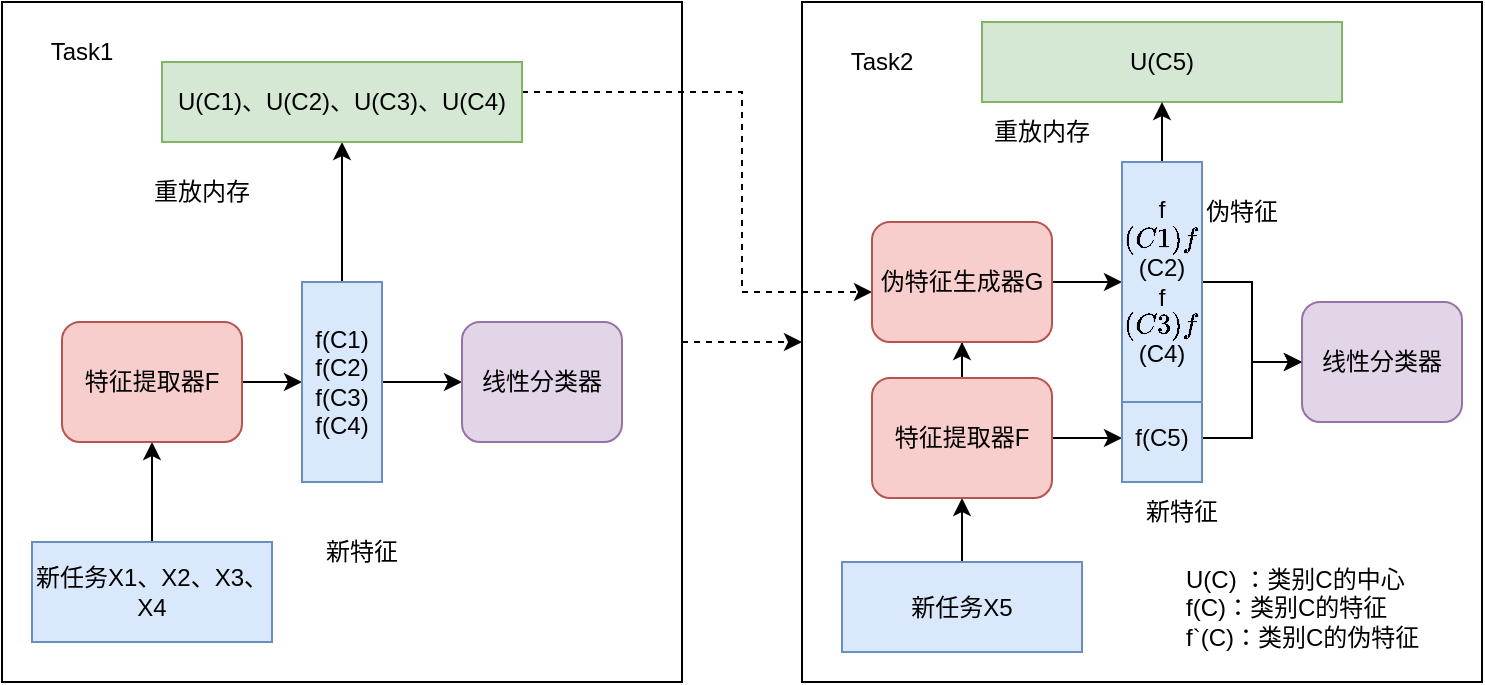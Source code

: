 <mxfile version="22.1.17" type="github">
  <diagram name="第 1 页" id="4ijZ3mbbHrKE858DHn3w">
    <mxGraphModel dx="1050" dy="676" grid="1" gridSize="10" guides="1" tooltips="1" connect="1" arrows="1" fold="1" page="1" pageScale="1" pageWidth="827" pageHeight="1169" math="0" shadow="0">
      <root>
        <mxCell id="0" />
        <mxCell id="1" parent="0" />
        <mxCell id="h3d27p1q0C2_pxRfhvXs-17" value="" style="edgeStyle=orthogonalEdgeStyle;rounded=0;orthogonalLoop=1;jettySize=auto;html=1;dashed=1;" parent="1" source="h3d27p1q0C2_pxRfhvXs-1" target="h3d27p1q0C2_pxRfhvXs-3" edge="1">
          <mxGeometry relative="1" as="geometry" />
        </mxCell>
        <mxCell id="h3d27p1q0C2_pxRfhvXs-1" value="a" style="whiteSpace=wrap;html=1;aspect=fixed;" parent="1" vertex="1">
          <mxGeometry x="50" y="110" width="340" height="340" as="geometry" />
        </mxCell>
        <mxCell id="h3d27p1q0C2_pxRfhvXs-2" value="Task1" style="text;strokeColor=none;align=center;fillColor=none;html=1;verticalAlign=middle;whiteSpace=wrap;rounded=0;" parent="1" vertex="1">
          <mxGeometry x="60" y="120" width="60" height="30" as="geometry" />
        </mxCell>
        <mxCell id="h3d27p1q0C2_pxRfhvXs-3" value="" style="whiteSpace=wrap;html=1;aspect=fixed;" parent="1" vertex="1">
          <mxGeometry x="450" y="110" width="340" height="340" as="geometry" />
        </mxCell>
        <mxCell id="h3d27p1q0C2_pxRfhvXs-4" value="Task2" style="text;strokeColor=none;align=center;fillColor=none;html=1;verticalAlign=middle;whiteSpace=wrap;rounded=0;" parent="1" vertex="1">
          <mxGeometry x="460" y="125" width="60" height="30" as="geometry" />
        </mxCell>
        <mxCell id="h3d27p1q0C2_pxRfhvXs-11" value="" style="edgeStyle=orthogonalEdgeStyle;rounded=0;orthogonalLoop=1;jettySize=auto;html=1;" parent="1" source="h3d27p1q0C2_pxRfhvXs-5" target="h3d27p1q0C2_pxRfhvXs-6" edge="1">
          <mxGeometry relative="1" as="geometry" />
        </mxCell>
        <mxCell id="h3d27p1q0C2_pxRfhvXs-5" value="新任务X1、X2、X3、X4" style="rounded=0;whiteSpace=wrap;html=1;fillColor=#dae8fc;strokeColor=#6c8ebf;" parent="1" vertex="1">
          <mxGeometry x="65" y="380" width="120" height="50" as="geometry" />
        </mxCell>
        <mxCell id="h3d27p1q0C2_pxRfhvXs-10" value="" style="edgeStyle=orthogonalEdgeStyle;rounded=0;orthogonalLoop=1;jettySize=auto;html=1;" parent="1" source="h3d27p1q0C2_pxRfhvXs-6" target="h3d27p1q0C2_pxRfhvXs-9" edge="1">
          <mxGeometry relative="1" as="geometry" />
        </mxCell>
        <mxCell id="h3d27p1q0C2_pxRfhvXs-6" value="特征提取器F" style="rounded=1;whiteSpace=wrap;html=1;fillColor=#f8cecc;strokeColor=#b85450;" parent="1" vertex="1">
          <mxGeometry x="80" y="270" width="90" height="60" as="geometry" />
        </mxCell>
        <mxCell id="h3d27p1q0C2_pxRfhvXs-13" value="" style="edgeStyle=orthogonalEdgeStyle;rounded=0;orthogonalLoop=1;jettySize=auto;html=1;" parent="1" source="h3d27p1q0C2_pxRfhvXs-9" target="h3d27p1q0C2_pxRfhvXs-12" edge="1">
          <mxGeometry relative="1" as="geometry" />
        </mxCell>
        <mxCell id="h3d27p1q0C2_pxRfhvXs-16" value="" style="edgeStyle=orthogonalEdgeStyle;rounded=0;orthogonalLoop=1;jettySize=auto;html=1;" parent="1" source="h3d27p1q0C2_pxRfhvXs-9" target="h3d27p1q0C2_pxRfhvXs-15" edge="1">
          <mxGeometry relative="1" as="geometry" />
        </mxCell>
        <mxCell id="h3d27p1q0C2_pxRfhvXs-9" value="f(C1)&lt;br&gt;f(C2)&lt;br&gt;f(C3)&lt;br&gt;f(C4)" style="rounded=0;whiteSpace=wrap;html=1;fillColor=#dae8fc;strokeColor=#6c8ebf;" parent="1" vertex="1">
          <mxGeometry x="200" y="250" width="40" height="100" as="geometry" />
        </mxCell>
        <mxCell id="h3d27p1q0C2_pxRfhvXs-24" style="edgeStyle=orthogonalEdgeStyle;rounded=0;orthogonalLoop=1;jettySize=auto;html=1;entryX=0;entryY=0.5;entryDx=0;entryDy=0;dashed=1;" parent="1" edge="1">
          <mxGeometry relative="1" as="geometry">
            <mxPoint x="310" y="155" as="sourcePoint" />
            <mxPoint x="485" y="255" as="targetPoint" />
            <Array as="points">
              <mxPoint x="420" y="155" />
              <mxPoint x="420" y="255" />
            </Array>
          </mxGeometry>
        </mxCell>
        <mxCell id="h3d27p1q0C2_pxRfhvXs-12" value="U(C1)、U(C2)、U(C3)、U(C4)" style="whiteSpace=wrap;html=1;rounded=0;fillColor=#d5e8d4;strokeColor=#82b366;" parent="1" vertex="1">
          <mxGeometry x="130" y="140" width="180" height="40" as="geometry" />
        </mxCell>
        <mxCell id="h3d27p1q0C2_pxRfhvXs-14" value="重放内存" style="text;strokeColor=none;align=center;fillColor=none;html=1;verticalAlign=middle;whiteSpace=wrap;rounded=0;" parent="1" vertex="1">
          <mxGeometry x="120" y="190" width="60" height="30" as="geometry" />
        </mxCell>
        <mxCell id="h3d27p1q0C2_pxRfhvXs-15" value="线性分类器" style="rounded=1;whiteSpace=wrap;html=1;fillColor=#e1d5e7;strokeColor=#9673a6;" parent="1" vertex="1">
          <mxGeometry x="280" y="270" width="80" height="60" as="geometry" />
        </mxCell>
        <mxCell id="h3d27p1q0C2_pxRfhvXs-20" value="" style="edgeStyle=orthogonalEdgeStyle;rounded=0;orthogonalLoop=1;jettySize=auto;html=1;" parent="1" source="h3d27p1q0C2_pxRfhvXs-18" target="h3d27p1q0C2_pxRfhvXs-19" edge="1">
          <mxGeometry relative="1" as="geometry" />
        </mxCell>
        <mxCell id="h3d27p1q0C2_pxRfhvXs-18" value="新任务X5" style="rounded=0;whiteSpace=wrap;html=1;fillColor=#dae8fc;strokeColor=#6c8ebf;" parent="1" vertex="1">
          <mxGeometry x="470" y="390" width="120" height="45" as="geometry" />
        </mxCell>
        <mxCell id="h3d27p1q0C2_pxRfhvXs-22" value="" style="edgeStyle=orthogonalEdgeStyle;rounded=0;orthogonalLoop=1;jettySize=auto;html=1;" parent="1" source="h3d27p1q0C2_pxRfhvXs-19" target="h3d27p1q0C2_pxRfhvXs-21" edge="1">
          <mxGeometry relative="1" as="geometry" />
        </mxCell>
        <mxCell id="h3d27p1q0C2_pxRfhvXs-27" value="" style="rounded=0;orthogonalLoop=1;jettySize=auto;html=1;" parent="1" source="h3d27p1q0C2_pxRfhvXs-19" target="h3d27p1q0C2_pxRfhvXs-26" edge="1">
          <mxGeometry relative="1" as="geometry" />
        </mxCell>
        <mxCell id="h3d27p1q0C2_pxRfhvXs-19" value="特征提取器F" style="rounded=1;whiteSpace=wrap;html=1;fillColor=#f8cecc;strokeColor=#b85450;" parent="1" vertex="1">
          <mxGeometry x="485" y="298" width="90" height="60" as="geometry" />
        </mxCell>
        <mxCell id="h3d27p1q0C2_pxRfhvXs-36" value="" style="edgeStyle=orthogonalEdgeStyle;rounded=0;orthogonalLoop=1;jettySize=auto;html=1;" parent="1" source="h3d27p1q0C2_pxRfhvXs-21" target="h3d27p1q0C2_pxRfhvXs-33" edge="1">
          <mxGeometry relative="1" as="geometry" />
        </mxCell>
        <mxCell id="h3d27p1q0C2_pxRfhvXs-21" value="伪特征生成器G" style="rounded=1;whiteSpace=wrap;html=1;fillColor=#f8cecc;strokeColor=#b85450;" parent="1" vertex="1">
          <mxGeometry x="485" y="220" width="90" height="60" as="geometry" />
        </mxCell>
        <mxCell id="h3d27p1q0C2_pxRfhvXs-25" value="U(C5)" style="whiteSpace=wrap;html=1;rounded=0;fillColor=#d5e8d4;strokeColor=#82b366;" parent="1" vertex="1">
          <mxGeometry x="540" y="120" width="180" height="40" as="geometry" />
        </mxCell>
        <mxCell id="h3d27p1q0C2_pxRfhvXs-30" value="" style="edgeStyle=orthogonalEdgeStyle;rounded=0;orthogonalLoop=1;jettySize=auto;html=1;" parent="1" source="h3d27p1q0C2_pxRfhvXs-26" target="h3d27p1q0C2_pxRfhvXs-29" edge="1">
          <mxGeometry relative="1" as="geometry" />
        </mxCell>
        <mxCell id="h3d27p1q0C2_pxRfhvXs-26" value="f(C5)&lt;br&gt;" style="rounded=0;whiteSpace=wrap;html=1;fillColor=#dae8fc;strokeColor=#6c8ebf;" parent="1" vertex="1">
          <mxGeometry x="610" y="306" width="40" height="44" as="geometry" />
        </mxCell>
        <mxCell id="h3d27p1q0C2_pxRfhvXs-29" value="线性分类器" style="rounded=1;whiteSpace=wrap;html=1;fillColor=#e1d5e7;strokeColor=#9673a6;" parent="1" vertex="1">
          <mxGeometry x="700" y="260" width="80" height="60" as="geometry" />
        </mxCell>
        <mxCell id="h3d27p1q0C2_pxRfhvXs-38" style="edgeStyle=orthogonalEdgeStyle;rounded=0;orthogonalLoop=1;jettySize=auto;html=1;entryX=0;entryY=0.5;entryDx=0;entryDy=0;" parent="1" source="h3d27p1q0C2_pxRfhvXs-33" target="h3d27p1q0C2_pxRfhvXs-29" edge="1">
          <mxGeometry relative="1" as="geometry" />
        </mxCell>
        <mxCell id="h3d27p1q0C2_pxRfhvXs-44" value="" style="edgeStyle=orthogonalEdgeStyle;rounded=0;orthogonalLoop=1;jettySize=auto;html=1;" parent="1" source="h3d27p1q0C2_pxRfhvXs-33" target="h3d27p1q0C2_pxRfhvXs-25" edge="1">
          <mxGeometry relative="1" as="geometry" />
        </mxCell>
        <mxCell id="h3d27p1q0C2_pxRfhvXs-33" value="f`(C1)&lt;br&gt;f`(C2)&lt;br&gt;f`(C3)&lt;br&gt;f`(C4)" style="rounded=0;whiteSpace=wrap;html=1;fillColor=#dae8fc;strokeColor=#6c8ebf;" parent="1" vertex="1">
          <mxGeometry x="610" y="190" width="40" height="120" as="geometry" />
        </mxCell>
        <mxCell id="h3d27p1q0C2_pxRfhvXs-39" value="重放内存" style="text;strokeColor=none;align=center;fillColor=none;html=1;verticalAlign=middle;whiteSpace=wrap;rounded=0;" parent="1" vertex="1">
          <mxGeometry x="540" y="160" width="60" height="30" as="geometry" />
        </mxCell>
        <mxCell id="h3d27p1q0C2_pxRfhvXs-40" value="新特征" style="text;strokeColor=none;align=center;fillColor=none;html=1;verticalAlign=middle;whiteSpace=wrap;rounded=0;" parent="1" vertex="1">
          <mxGeometry x="200" y="370" width="60" height="30" as="geometry" />
        </mxCell>
        <mxCell id="h3d27p1q0C2_pxRfhvXs-41" value="新特征" style="text;strokeColor=none;align=center;fillColor=none;html=1;verticalAlign=middle;whiteSpace=wrap;rounded=0;" parent="1" vertex="1">
          <mxGeometry x="610" y="350" width="60" height="30" as="geometry" />
        </mxCell>
        <mxCell id="h3d27p1q0C2_pxRfhvXs-42" value="伪特征" style="text;strokeColor=none;align=center;fillColor=none;html=1;verticalAlign=middle;whiteSpace=wrap;rounded=0;" parent="1" vertex="1">
          <mxGeometry x="640" y="200" width="60" height="30" as="geometry" />
        </mxCell>
        <mxCell id="2VbZjN_mQKJH0mnqTwdN-1" value="&lt;div style=&quot;&quot;&gt;&lt;span style=&quot;background-color: initial;&quot;&gt;U(C) ：类别C的中心&lt;/span&gt;&lt;/div&gt;&lt;div style=&quot;&quot;&gt;&lt;span style=&quot;background-color: initial;&quot;&gt;f(C)：类别C的特征&lt;/span&gt;&lt;/div&gt;&lt;div style=&quot;&quot;&gt;f`(C)：类别C的伪特征&lt;/div&gt;" style="text;html=1;align=left;verticalAlign=middle;resizable=0;points=[];autosize=1;strokeColor=none;fillColor=none;" vertex="1" parent="1">
          <mxGeometry x="640" y="382.5" width="140" height="60" as="geometry" />
        </mxCell>
      </root>
    </mxGraphModel>
  </diagram>
</mxfile>
